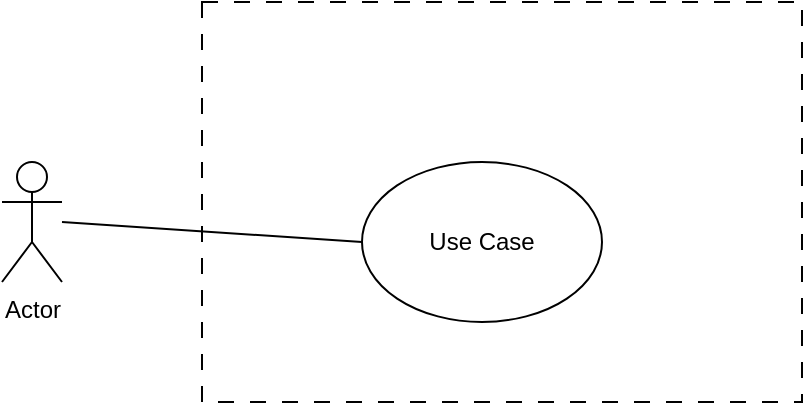 <?xml version="1.0" encoding="UTF-8"?>
<mxfile version="24.0.0">
  <diagram id="template-usecase" name="Use Case Template">
    <mxGraphModel dx="1422" dy="794" grid="1" gridSize="10" guides="1" tooltips="1" connect="1" arrows="1" fold="1" page="1" pageScale="1" pageWidth="827" pageHeight="1169" math="0" shadow="0">
      <root>
        <mxCell id="0" />
        <mxCell id="1" parent="0" />
        <!-- Template comment: This is a basic Use Case template -->
        <!-- Replace this with your actors and use cases -->
        <mxCell id="system-boundary" value="System Name" style="rounded=0;whiteSpace=wrap;html=1;fillColor=none;dashed=1;dashPattern=8 8;" parent="1" vertex="1">
          <mxGeometry x="300" y="200" width="300" height="200" as="geometry" />
        </mxCell>
        <mxCell id="sample-actor" value="Actor" style="shape=umlActor;verticalLabelPosition=bottom;verticalAlign=top;html=1;" parent="1" vertex="1">
          <mxGeometry x="200" y="280" width="30" height="60" as="geometry" />
        </mxCell>
        <mxCell id="sample-usecase" value="Use Case" style="ellipse;whiteSpace=wrap;html=1;" parent="1" vertex="1">
          <mxGeometry x="380" y="280" width="120" height="80" as="geometry" />
        </mxCell>
        <mxCell id="sample-association" value="" style="endArrow=none;html=1;rounded=0;exitX=1;exitY=0.5;exitDx=0;exitDy=0;exitPerimeter=0;entryX=0;entryY=0.5;entryDx=0;entryDy=0;" parent="1" source="sample-actor" target="sample-usecase" edge="1">
          <mxGeometry width="50" height="50" relative="1" as="geometry">
            <mxPoint x="390" y="350" as="sourcePoint" />
            <mxPoint x="440" y="300" as="targetPoint" />
          </mxGeometry>
        </mxCell>
      </root>
    </mxGraphModel>
  </diagram>
</mxfile>